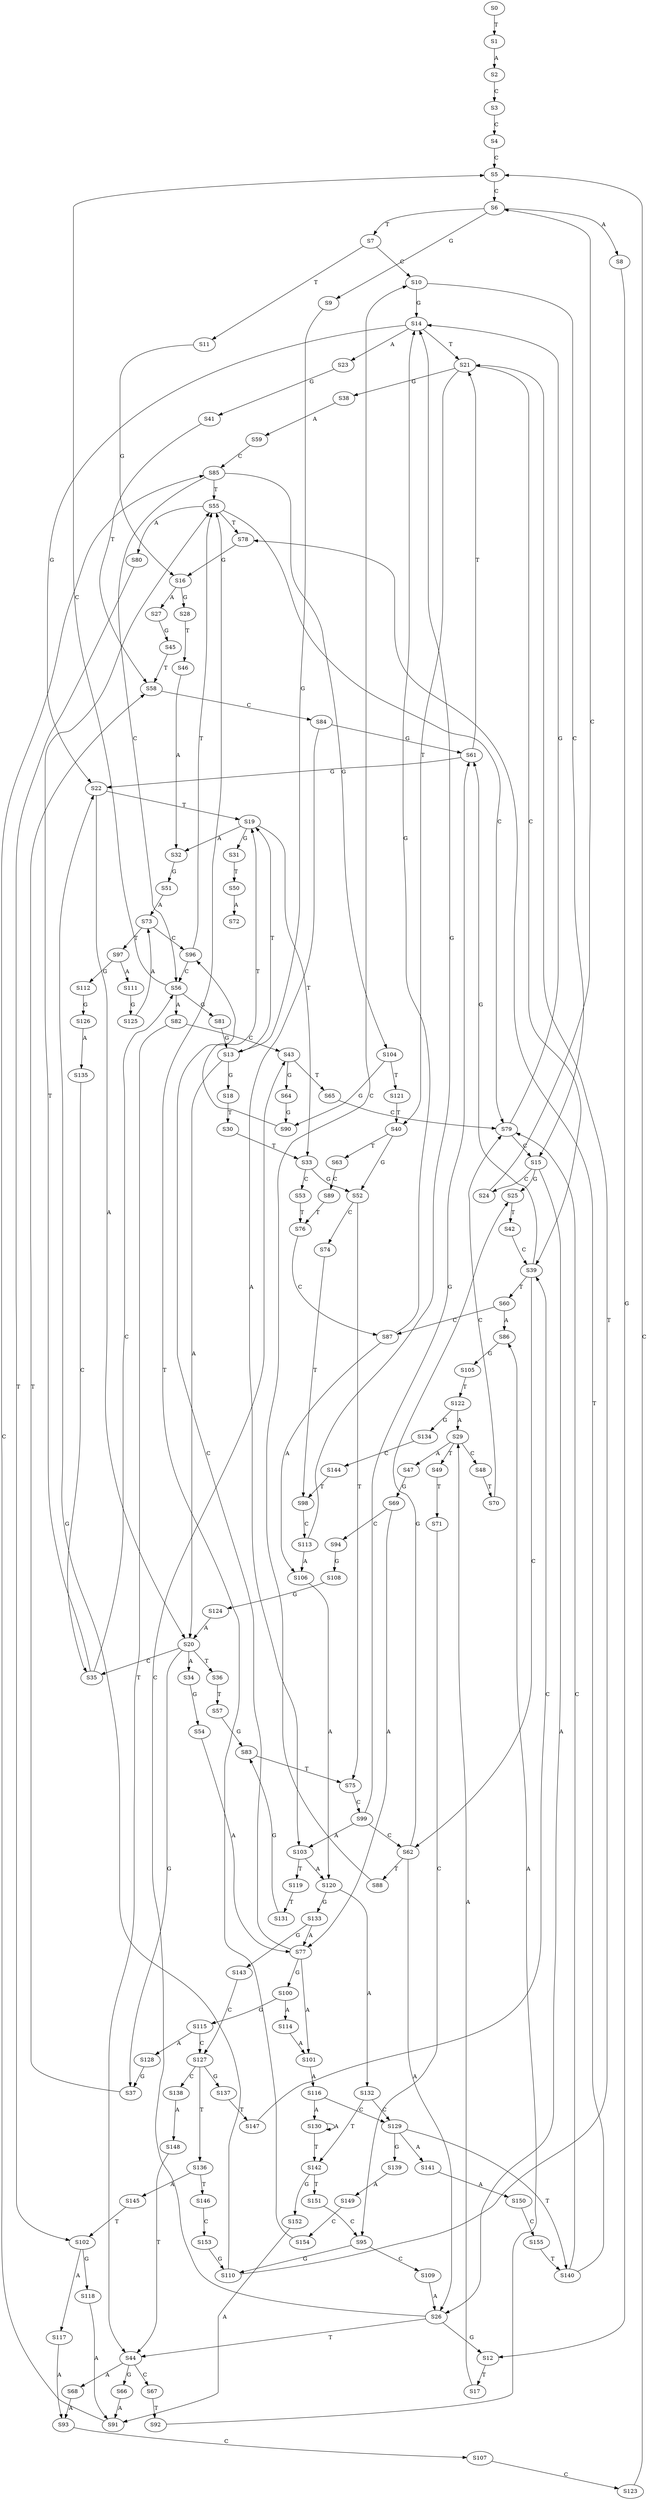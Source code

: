 strict digraph  {
	S0 -> S1 [ label = T ];
	S1 -> S2 [ label = A ];
	S2 -> S3 [ label = C ];
	S3 -> S4 [ label = C ];
	S4 -> S5 [ label = C ];
	S5 -> S6 [ label = C ];
	S6 -> S7 [ label = T ];
	S6 -> S8 [ label = A ];
	S6 -> S9 [ label = G ];
	S7 -> S10 [ label = C ];
	S7 -> S11 [ label = T ];
	S8 -> S12 [ label = G ];
	S9 -> S13 [ label = G ];
	S10 -> S14 [ label = G ];
	S10 -> S15 [ label = C ];
	S11 -> S16 [ label = G ];
	S12 -> S17 [ label = T ];
	S13 -> S18 [ label = G ];
	S13 -> S19 [ label = T ];
	S13 -> S20 [ label = A ];
	S14 -> S21 [ label = T ];
	S14 -> S22 [ label = G ];
	S14 -> S23 [ label = A ];
	S15 -> S24 [ label = C ];
	S15 -> S25 [ label = G ];
	S15 -> S26 [ label = A ];
	S16 -> S27 [ label = A ];
	S16 -> S28 [ label = G ];
	S17 -> S29 [ label = A ];
	S18 -> S30 [ label = T ];
	S19 -> S31 [ label = G ];
	S19 -> S32 [ label = A ];
	S19 -> S33 [ label = T ];
	S20 -> S34 [ label = A ];
	S20 -> S35 [ label = C ];
	S20 -> S36 [ label = T ];
	S20 -> S37 [ label = G ];
	S21 -> S38 [ label = G ];
	S21 -> S39 [ label = C ];
	S21 -> S40 [ label = T ];
	S22 -> S19 [ label = T ];
	S22 -> S20 [ label = A ];
	S23 -> S41 [ label = G ];
	S24 -> S6 [ label = C ];
	S25 -> S42 [ label = T ];
	S26 -> S43 [ label = C ];
	S26 -> S12 [ label = G ];
	S26 -> S44 [ label = T ];
	S27 -> S45 [ label = G ];
	S28 -> S46 [ label = T ];
	S29 -> S47 [ label = A ];
	S29 -> S48 [ label = C ];
	S29 -> S49 [ label = T ];
	S30 -> S33 [ label = T ];
	S31 -> S50 [ label = T ];
	S32 -> S51 [ label = G ];
	S33 -> S52 [ label = G ];
	S33 -> S53 [ label = C ];
	S34 -> S54 [ label = G ];
	S35 -> S55 [ label = T ];
	S35 -> S56 [ label = C ];
	S36 -> S57 [ label = T ];
	S37 -> S58 [ label = T ];
	S38 -> S59 [ label = A ];
	S39 -> S60 [ label = T ];
	S39 -> S61 [ label = G ];
	S39 -> S62 [ label = C ];
	S40 -> S52 [ label = G ];
	S40 -> S63 [ label = T ];
	S41 -> S58 [ label = T ];
	S42 -> S39 [ label = C ];
	S43 -> S64 [ label = G ];
	S43 -> S65 [ label = T ];
	S44 -> S66 [ label = G ];
	S44 -> S67 [ label = C ];
	S44 -> S68 [ label = A ];
	S45 -> S58 [ label = T ];
	S46 -> S32 [ label = A ];
	S47 -> S69 [ label = G ];
	S48 -> S70 [ label = T ];
	S49 -> S71 [ label = T ];
	S50 -> S72 [ label = A ];
	S51 -> S73 [ label = A ];
	S52 -> S74 [ label = C ];
	S52 -> S75 [ label = T ];
	S53 -> S76 [ label = T ];
	S54 -> S77 [ label = A ];
	S55 -> S78 [ label = T ];
	S55 -> S79 [ label = C ];
	S55 -> S80 [ label = A ];
	S56 -> S81 [ label = G ];
	S56 -> S5 [ label = C ];
	S56 -> S82 [ label = A ];
	S57 -> S83 [ label = G ];
	S58 -> S84 [ label = C ];
	S59 -> S85 [ label = C ];
	S60 -> S86 [ label = A ];
	S60 -> S87 [ label = C ];
	S61 -> S22 [ label = G ];
	S61 -> S21 [ label = T ];
	S62 -> S25 [ label = G ];
	S62 -> S26 [ label = A ];
	S62 -> S88 [ label = T ];
	S63 -> S89 [ label = C ];
	S64 -> S90 [ label = G ];
	S65 -> S79 [ label = C ];
	S66 -> S91 [ label = A ];
	S67 -> S92 [ label = T ];
	S68 -> S93 [ label = A ];
	S69 -> S77 [ label = A ];
	S69 -> S94 [ label = C ];
	S70 -> S79 [ label = C ];
	S71 -> S95 [ label = C ];
	S73 -> S96 [ label = C ];
	S73 -> S97 [ label = T ];
	S74 -> S98 [ label = T ];
	S75 -> S99 [ label = C ];
	S76 -> S87 [ label = C ];
	S77 -> S100 [ label = G ];
	S77 -> S96 [ label = C ];
	S77 -> S101 [ label = A ];
	S78 -> S16 [ label = G ];
	S79 -> S15 [ label = C ];
	S79 -> S14 [ label = G ];
	S80 -> S102 [ label = T ];
	S81 -> S13 [ label = G ];
	S82 -> S44 [ label = T ];
	S82 -> S43 [ label = C ];
	S83 -> S75 [ label = T ];
	S84 -> S103 [ label = A ];
	S84 -> S61 [ label = G ];
	S85 -> S104 [ label = G ];
	S85 -> S56 [ label = C ];
	S85 -> S55 [ label = T ];
	S86 -> S105 [ label = G ];
	S87 -> S14 [ label = G ];
	S87 -> S106 [ label = A ];
	S88 -> S10 [ label = C ];
	S89 -> S76 [ label = T ];
	S90 -> S19 [ label = T ];
	S91 -> S85 [ label = C ];
	S92 -> S86 [ label = A ];
	S93 -> S107 [ label = C ];
	S94 -> S108 [ label = G ];
	S95 -> S109 [ label = C ];
	S95 -> S110 [ label = G ];
	S96 -> S56 [ label = C ];
	S96 -> S55 [ label = T ];
	S97 -> S111 [ label = A ];
	S97 -> S112 [ label = G ];
	S98 -> S113 [ label = C ];
	S99 -> S62 [ label = C ];
	S99 -> S103 [ label = A ];
	S99 -> S61 [ label = G ];
	S100 -> S114 [ label = A ];
	S100 -> S115 [ label = G ];
	S101 -> S116 [ label = A ];
	S102 -> S117 [ label = A ];
	S102 -> S118 [ label = G ];
	S103 -> S119 [ label = T ];
	S103 -> S120 [ label = A ];
	S104 -> S121 [ label = T ];
	S104 -> S90 [ label = G ];
	S105 -> S122 [ label = T ];
	S106 -> S120 [ label = A ];
	S107 -> S123 [ label = C ];
	S108 -> S124 [ label = G ];
	S109 -> S26 [ label = A ];
	S110 -> S21 [ label = T ];
	S110 -> S22 [ label = G ];
	S111 -> S125 [ label = G ];
	S112 -> S126 [ label = G ];
	S113 -> S106 [ label = A ];
	S113 -> S14 [ label = G ];
	S114 -> S101 [ label = A ];
	S115 -> S127 [ label = C ];
	S115 -> S128 [ label = A ];
	S116 -> S129 [ label = C ];
	S116 -> S130 [ label = A ];
	S117 -> S93 [ label = A ];
	S118 -> S91 [ label = A ];
	S119 -> S131 [ label = T ];
	S120 -> S132 [ label = A ];
	S120 -> S133 [ label = G ];
	S121 -> S40 [ label = T ];
	S122 -> S134 [ label = G ];
	S122 -> S29 [ label = A ];
	S123 -> S5 [ label = C ];
	S124 -> S20 [ label = A ];
	S125 -> S73 [ label = A ];
	S126 -> S135 [ label = A ];
	S127 -> S136 [ label = T ];
	S127 -> S137 [ label = G ];
	S127 -> S138 [ label = C ];
	S128 -> S37 [ label = G ];
	S129 -> S139 [ label = G ];
	S129 -> S140 [ label = T ];
	S129 -> S141 [ label = A ];
	S130 -> S142 [ label = T ];
	S130 -> S130 [ label = A ];
	S131 -> S83 [ label = G ];
	S132 -> S142 [ label = T ];
	S132 -> S129 [ label = C ];
	S133 -> S143 [ label = G ];
	S133 -> S77 [ label = A ];
	S134 -> S144 [ label = C ];
	S135 -> S35 [ label = C ];
	S136 -> S145 [ label = A ];
	S136 -> S146 [ label = T ];
	S137 -> S147 [ label = T ];
	S138 -> S148 [ label = A ];
	S139 -> S149 [ label = A ];
	S140 -> S79 [ label = C ];
	S140 -> S78 [ label = T ];
	S141 -> S150 [ label = A ];
	S142 -> S151 [ label = T ];
	S142 -> S152 [ label = G ];
	S143 -> S127 [ label = C ];
	S144 -> S98 [ label = T ];
	S145 -> S102 [ label = T ];
	S146 -> S153 [ label = C ];
	S147 -> S39 [ label = C ];
	S148 -> S44 [ label = T ];
	S149 -> S154 [ label = C ];
	S150 -> S155 [ label = C ];
	S151 -> S95 [ label = C ];
	S152 -> S91 [ label = A ];
	S153 -> S110 [ label = G ];
	S154 -> S55 [ label = T ];
	S155 -> S140 [ label = T ];
}
